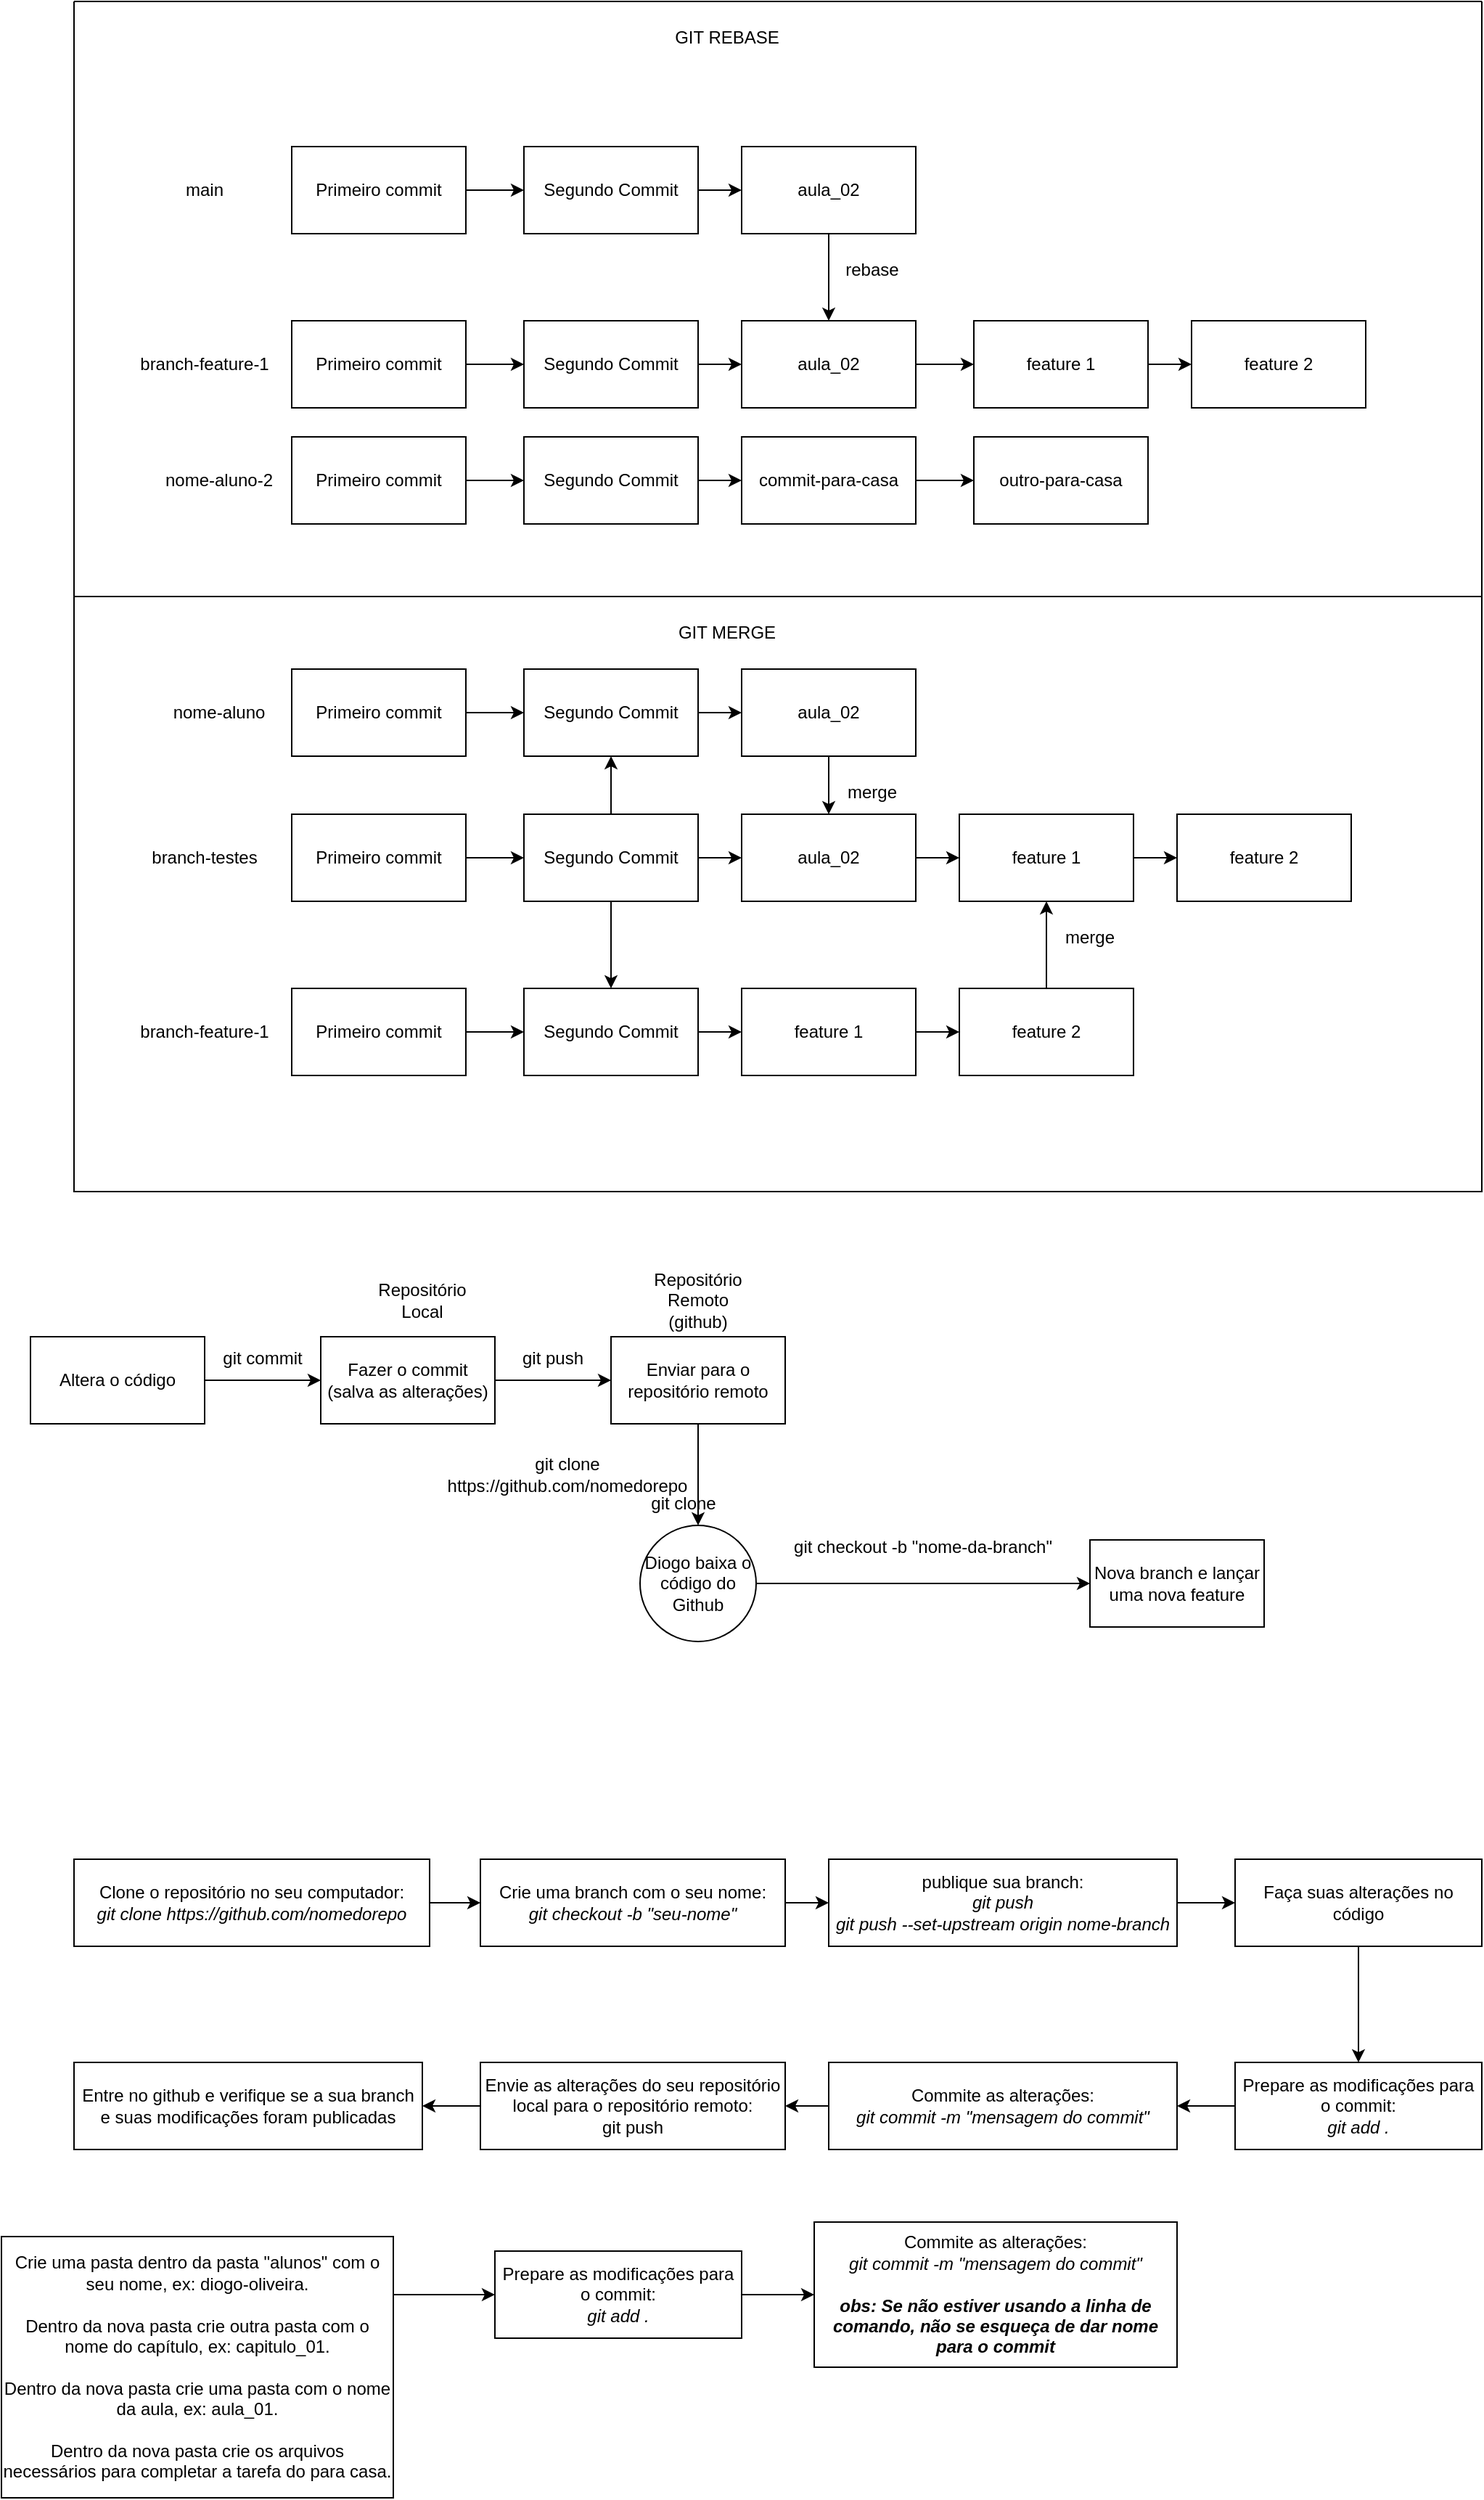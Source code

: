 <mxfile>
    <diagram id="Geppf1IiX1dISetUbUdb" name="Page-1">
        <mxGraphModel dx="410" dy="1266" grid="1" gridSize="10" guides="1" tooltips="1" connect="1" arrows="1" fold="1" page="1" pageScale="1" pageWidth="850" pageHeight="1100" math="0" shadow="0">
            <root>
                <mxCell id="0"/>
                <mxCell id="1" parent="0"/>
                <mxCell id="3" value="Repositório Local" style="text;html=1;strokeColor=none;fillColor=none;align=center;verticalAlign=middle;whiteSpace=wrap;rounded=0;" parent="1" vertex="1">
                    <mxGeometry x="380" y="240" width="60" height="30" as="geometry"/>
                </mxCell>
                <mxCell id="4" value="Repositório&lt;br&gt;Remoto&lt;br&gt;(github)" style="text;html=1;strokeColor=none;fillColor=none;align=center;verticalAlign=middle;whiteSpace=wrap;rounded=0;" parent="1" vertex="1">
                    <mxGeometry x="570" y="240" width="60" height="30" as="geometry"/>
                </mxCell>
                <mxCell id="9" value="" style="edgeStyle=none;html=1;" parent="1" source="7" target="8" edge="1">
                    <mxGeometry relative="1" as="geometry"/>
                </mxCell>
                <mxCell id="7" value="Altera o código" style="rounded=0;whiteSpace=wrap;html=1;" parent="1" vertex="1">
                    <mxGeometry x="140" y="280" width="120" height="60" as="geometry"/>
                </mxCell>
                <mxCell id="11" value="" style="edgeStyle=none;html=1;" parent="1" source="8" target="10" edge="1">
                    <mxGeometry relative="1" as="geometry"/>
                </mxCell>
                <mxCell id="8" value="Fazer o commit&lt;br&gt;(salva as alterações)" style="whiteSpace=wrap;html=1;rounded=0;" parent="1" vertex="1">
                    <mxGeometry x="340" y="280" width="120" height="60" as="geometry"/>
                </mxCell>
                <mxCell id="16" value="" style="edgeStyle=none;html=1;" parent="1" source="10" target="15" edge="1">
                    <mxGeometry relative="1" as="geometry"/>
                </mxCell>
                <mxCell id="10" value="Enviar para o repositório remoto" style="whiteSpace=wrap;html=1;rounded=0;" parent="1" vertex="1">
                    <mxGeometry x="540" y="280" width="120" height="60" as="geometry"/>
                </mxCell>
                <mxCell id="13" value="git push" style="text;html=1;strokeColor=none;fillColor=none;align=center;verticalAlign=middle;whiteSpace=wrap;rounded=0;" parent="1" vertex="1">
                    <mxGeometry x="470" y="280" width="60" height="30" as="geometry"/>
                </mxCell>
                <mxCell id="14" value="git commit" style="text;html=1;strokeColor=none;fillColor=none;align=center;verticalAlign=middle;whiteSpace=wrap;rounded=0;" parent="1" vertex="1">
                    <mxGeometry x="270" y="280" width="60" height="30" as="geometry"/>
                </mxCell>
                <mxCell id="18" value="" style="edgeStyle=none;html=1;" parent="1" source="15" target="17" edge="1">
                    <mxGeometry relative="1" as="geometry"/>
                </mxCell>
                <mxCell id="15" value="Diogo baixa o código do Github" style="ellipse;whiteSpace=wrap;html=1;rounded=0;" parent="1" vertex="1">
                    <mxGeometry x="560" y="410" width="80" height="80" as="geometry"/>
                </mxCell>
                <mxCell id="17" value="Nova branch e lançar uma nova feature" style="whiteSpace=wrap;html=1;rounded=0;" parent="1" vertex="1">
                    <mxGeometry x="870" y="420" width="120" height="60" as="geometry"/>
                </mxCell>
                <mxCell id="19" value="git clone https://github.com/nomedorepo" style="text;html=1;strokeColor=none;fillColor=none;align=center;verticalAlign=middle;whiteSpace=wrap;rounded=0;" parent="1" vertex="1">
                    <mxGeometry x="480" y="360" width="60" height="30" as="geometry"/>
                </mxCell>
                <mxCell id="20" value="git checkout -b &quot;nome-da-branch&quot;" style="text;html=1;strokeColor=none;fillColor=none;align=center;verticalAlign=middle;whiteSpace=wrap;rounded=0;" parent="1" vertex="1">
                    <mxGeometry x="650" y="410" width="210" height="30" as="geometry"/>
                </mxCell>
                <mxCell id="23" value="" style="edgeStyle=none;html=1;" parent="1" source="21" target="22" edge="1">
                    <mxGeometry relative="1" as="geometry"/>
                </mxCell>
                <mxCell id="21" value="Primeiro commit" style="rounded=0;whiteSpace=wrap;html=1;" parent="1" vertex="1">
                    <mxGeometry x="320" y="-80" width="120" height="60" as="geometry"/>
                </mxCell>
                <mxCell id="50" value="" style="edgeStyle=none;html=1;" parent="1" source="22" target="49" edge="1">
                    <mxGeometry relative="1" as="geometry"/>
                </mxCell>
                <mxCell id="87" style="edgeStyle=none;html=1;entryX=0.5;entryY=0;entryDx=0;entryDy=0;" parent="1" source="22" target="27" edge="1">
                    <mxGeometry relative="1" as="geometry"/>
                </mxCell>
                <mxCell id="92" style="edgeStyle=none;html=1;" parent="1" source="22" target="37" edge="1">
                    <mxGeometry relative="1" as="geometry"/>
                </mxCell>
                <mxCell id="22" value="Segundo Commit" style="whiteSpace=wrap;html=1;rounded=0;" parent="1" vertex="1">
                    <mxGeometry x="480" y="-80" width="120" height="60" as="geometry"/>
                </mxCell>
                <mxCell id="24" value="git clone" style="text;html=1;strokeColor=none;fillColor=none;align=center;verticalAlign=middle;whiteSpace=wrap;rounded=0;" parent="1" vertex="1">
                    <mxGeometry x="560" y="380" width="60" height="30" as="geometry"/>
                </mxCell>
                <mxCell id="25" value="" style="edgeStyle=none;html=1;" parent="1" source="26" target="27" edge="1">
                    <mxGeometry relative="1" as="geometry"/>
                </mxCell>
                <mxCell id="26" value="Primeiro commit" style="rounded=0;whiteSpace=wrap;html=1;" parent="1" vertex="1">
                    <mxGeometry x="320" y="40" width="120" height="60" as="geometry"/>
                </mxCell>
                <mxCell id="31" value="" style="edgeStyle=none;html=1;" parent="1" source="27" target="30" edge="1">
                    <mxGeometry relative="1" as="geometry"/>
                </mxCell>
                <mxCell id="27" value="Segundo Commit" style="whiteSpace=wrap;html=1;rounded=0;" parent="1" vertex="1">
                    <mxGeometry x="480" y="40" width="120" height="60" as="geometry"/>
                </mxCell>
                <mxCell id="28" value="branch-testes" style="text;html=1;strokeColor=none;fillColor=none;align=center;verticalAlign=middle;whiteSpace=wrap;rounded=0;" parent="1" vertex="1">
                    <mxGeometry x="200" y="-65" width="120" height="30" as="geometry"/>
                </mxCell>
                <mxCell id="29" value="branch-feature-1" style="text;html=1;strokeColor=none;fillColor=none;align=center;verticalAlign=middle;whiteSpace=wrap;rounded=0;" parent="1" vertex="1">
                    <mxGeometry x="210" y="55" width="100" height="30" as="geometry"/>
                </mxCell>
                <mxCell id="33" value="" style="edgeStyle=none;html=1;" parent="1" source="30" target="32" edge="1">
                    <mxGeometry relative="1" as="geometry"/>
                </mxCell>
                <mxCell id="30" value="feature 1" style="whiteSpace=wrap;html=1;rounded=0;" parent="1" vertex="1">
                    <mxGeometry x="630" y="40" width="120" height="60" as="geometry"/>
                </mxCell>
                <mxCell id="79" style="edgeStyle=none;html=1;entryX=0.5;entryY=1;entryDx=0;entryDy=0;" parent="1" source="32" target="80" edge="1">
                    <mxGeometry relative="1" as="geometry"/>
                </mxCell>
                <mxCell id="32" value="feature 2" style="whiteSpace=wrap;html=1;rounded=0;" parent="1" vertex="1">
                    <mxGeometry x="780" y="40" width="120" height="60" as="geometry"/>
                </mxCell>
                <mxCell id="35" value="" style="edgeStyle=none;html=1;" parent="1" source="36" target="37" edge="1">
                    <mxGeometry relative="1" as="geometry"/>
                </mxCell>
                <mxCell id="36" value="Primeiro commit" style="rounded=0;whiteSpace=wrap;html=1;" parent="1" vertex="1">
                    <mxGeometry x="320" y="-180" width="120" height="60" as="geometry"/>
                </mxCell>
                <mxCell id="40" value="" style="edgeStyle=none;html=1;" parent="1" source="37" target="39" edge="1">
                    <mxGeometry relative="1" as="geometry"/>
                </mxCell>
                <mxCell id="37" value="Segundo Commit" style="whiteSpace=wrap;html=1;rounded=0;" parent="1" vertex="1">
                    <mxGeometry x="480" y="-180" width="120" height="60" as="geometry"/>
                </mxCell>
                <mxCell id="38" value="nome-aluno" style="text;html=1;strokeColor=none;fillColor=none;align=center;verticalAlign=middle;whiteSpace=wrap;rounded=0;" parent="1" vertex="1">
                    <mxGeometry x="230" y="-165" width="80" height="30" as="geometry"/>
                </mxCell>
                <mxCell id="89" style="edgeStyle=none;html=1;entryX=0.5;entryY=0;entryDx=0;entryDy=0;" parent="1" source="39" target="49" edge="1">
                    <mxGeometry relative="1" as="geometry"/>
                </mxCell>
                <mxCell id="39" value="aula_02" style="whiteSpace=wrap;html=1;rounded=0;" parent="1" vertex="1">
                    <mxGeometry x="630" y="-180" width="120" height="60" as="geometry"/>
                </mxCell>
                <mxCell id="41" value="" style="edgeStyle=none;html=1;" parent="1" source="42" target="44" edge="1">
                    <mxGeometry relative="1" as="geometry"/>
                </mxCell>
                <mxCell id="42" value="Primeiro commit" style="rounded=0;whiteSpace=wrap;html=1;" parent="1" vertex="1">
                    <mxGeometry x="320" y="-340" width="120" height="60" as="geometry"/>
                </mxCell>
                <mxCell id="43" value="" style="edgeStyle=none;html=1;" parent="1" source="44" target="46" edge="1">
                    <mxGeometry relative="1" as="geometry"/>
                </mxCell>
                <mxCell id="44" value="Segundo Commit" style="whiteSpace=wrap;html=1;rounded=0;" parent="1" vertex="1">
                    <mxGeometry x="480" y="-340" width="120" height="60" as="geometry"/>
                </mxCell>
                <mxCell id="45" value="nome-aluno-2" style="text;html=1;strokeColor=none;fillColor=none;align=center;verticalAlign=middle;whiteSpace=wrap;rounded=0;" parent="1" vertex="1">
                    <mxGeometry x="230" y="-325" width="80" height="30" as="geometry"/>
                </mxCell>
                <mxCell id="48" value="" style="edgeStyle=none;html=1;" parent="1" source="46" target="47" edge="1">
                    <mxGeometry relative="1" as="geometry"/>
                </mxCell>
                <mxCell id="46" value="commit-para-casa" style="whiteSpace=wrap;html=1;rounded=0;" parent="1" vertex="1">
                    <mxGeometry x="630" y="-340" width="120" height="60" as="geometry"/>
                </mxCell>
                <mxCell id="47" value="outro-para-casa" style="whiteSpace=wrap;html=1;rounded=0;" parent="1" vertex="1">
                    <mxGeometry x="790" y="-340" width="120" height="60" as="geometry"/>
                </mxCell>
                <mxCell id="83" style="edgeStyle=none;html=1;entryX=0;entryY=0.5;entryDx=0;entryDy=0;" parent="1" source="49" target="80" edge="1">
                    <mxGeometry relative="1" as="geometry"/>
                </mxCell>
                <mxCell id="49" value="aula_02" style="whiteSpace=wrap;html=1;rounded=0;" parent="1" vertex="1">
                    <mxGeometry x="630" y="-80" width="120" height="60" as="geometry"/>
                </mxCell>
                <mxCell id="54" value="merge" style="text;html=1;strokeColor=none;fillColor=none;align=center;verticalAlign=middle;whiteSpace=wrap;rounded=0;" parent="1" vertex="1">
                    <mxGeometry x="810" y="-10" width="120" height="30" as="geometry"/>
                </mxCell>
                <mxCell id="55" value="" style="edgeStyle=none;html=1;" parent="1" source="56" target="58" edge="1">
                    <mxGeometry relative="1" as="geometry"/>
                </mxCell>
                <mxCell id="56" value="Primeiro commit" style="rounded=0;whiteSpace=wrap;html=1;" parent="1" vertex="1">
                    <mxGeometry x="320" y="-540" width="120" height="60" as="geometry"/>
                </mxCell>
                <mxCell id="57" value="" style="edgeStyle=none;html=1;" parent="1" source="58" target="70" edge="1">
                    <mxGeometry relative="1" as="geometry"/>
                </mxCell>
                <mxCell id="58" value="Segundo Commit" style="whiteSpace=wrap;html=1;rounded=0;" parent="1" vertex="1">
                    <mxGeometry x="480" y="-540" width="120" height="60" as="geometry"/>
                </mxCell>
                <mxCell id="59" value="" style="edgeStyle=none;html=1;" parent="1" source="60" target="62" edge="1">
                    <mxGeometry relative="1" as="geometry"/>
                </mxCell>
                <mxCell id="60" value="Primeiro commit" style="rounded=0;whiteSpace=wrap;html=1;" parent="1" vertex="1">
                    <mxGeometry x="320" y="-420" width="120" height="60" as="geometry"/>
                </mxCell>
                <mxCell id="75" style="edgeStyle=none;html=1;entryX=0;entryY=0.5;entryDx=0;entryDy=0;" parent="1" source="62" target="73" edge="1">
                    <mxGeometry relative="1" as="geometry"/>
                </mxCell>
                <mxCell id="62" value="Segundo Commit" style="whiteSpace=wrap;html=1;rounded=0;" parent="1" vertex="1">
                    <mxGeometry x="480" y="-420" width="120" height="60" as="geometry"/>
                </mxCell>
                <mxCell id="63" value="main" style="text;html=1;strokeColor=none;fillColor=none;align=center;verticalAlign=middle;whiteSpace=wrap;rounded=0;" parent="1" vertex="1">
                    <mxGeometry x="200" y="-525" width="120" height="30" as="geometry"/>
                </mxCell>
                <mxCell id="64" value="branch-feature-1" style="text;html=1;strokeColor=none;fillColor=none;align=center;verticalAlign=middle;whiteSpace=wrap;rounded=0;" parent="1" vertex="1">
                    <mxGeometry x="210" y="-405" width="100" height="30" as="geometry"/>
                </mxCell>
                <mxCell id="65" value="" style="edgeStyle=none;html=1;" parent="1" source="66" target="68" edge="1">
                    <mxGeometry relative="1" as="geometry"/>
                </mxCell>
                <mxCell id="66" value="feature 1" style="whiteSpace=wrap;html=1;rounded=0;" parent="1" vertex="1">
                    <mxGeometry x="790" y="-420" width="120" height="60" as="geometry"/>
                </mxCell>
                <mxCell id="68" value="feature 2" style="whiteSpace=wrap;html=1;rounded=0;" parent="1" vertex="1">
                    <mxGeometry x="940" y="-420" width="120" height="60" as="geometry"/>
                </mxCell>
                <mxCell id="77" style="edgeStyle=none;html=1;entryX=0.5;entryY=0;entryDx=0;entryDy=0;" parent="1" source="70" target="73" edge="1">
                    <mxGeometry relative="1" as="geometry"/>
                </mxCell>
                <mxCell id="70" value="aula_02" style="whiteSpace=wrap;html=1;rounded=0;" parent="1" vertex="1">
                    <mxGeometry x="630" y="-540" width="120" height="60" as="geometry"/>
                </mxCell>
                <mxCell id="72" value="rebase" style="text;html=1;strokeColor=none;fillColor=none;align=center;verticalAlign=middle;whiteSpace=wrap;rounded=0;" parent="1" vertex="1">
                    <mxGeometry x="660" y="-470" width="120" height="30" as="geometry"/>
                </mxCell>
                <mxCell id="76" style="edgeStyle=none;html=1;entryX=0;entryY=0.5;entryDx=0;entryDy=0;" parent="1" source="73" target="66" edge="1">
                    <mxGeometry relative="1" as="geometry"/>
                </mxCell>
                <mxCell id="73" value="aula_02" style="whiteSpace=wrap;html=1;rounded=0;" parent="1" vertex="1">
                    <mxGeometry x="630" y="-420" width="120" height="60" as="geometry"/>
                </mxCell>
                <mxCell id="82" style="edgeStyle=none;html=1;" parent="1" source="80" target="81" edge="1">
                    <mxGeometry relative="1" as="geometry"/>
                </mxCell>
                <mxCell id="80" value="feature 1" style="whiteSpace=wrap;html=1;rounded=0;" parent="1" vertex="1">
                    <mxGeometry x="780" y="-80" width="120" height="60" as="geometry"/>
                </mxCell>
                <mxCell id="81" value="feature 2" style="whiteSpace=wrap;html=1;rounded=0;" parent="1" vertex="1">
                    <mxGeometry x="930" y="-80" width="120" height="60" as="geometry"/>
                </mxCell>
                <mxCell id="90" value="merge" style="text;html=1;strokeColor=none;fillColor=none;align=center;verticalAlign=middle;whiteSpace=wrap;rounded=0;" parent="1" vertex="1">
                    <mxGeometry x="660" y="-110" width="120" height="30" as="geometry"/>
                </mxCell>
                <mxCell id="94" value="" style="swimlane;startSize=0;" parent="1" vertex="1">
                    <mxGeometry x="170" y="-640" width="970" height="410" as="geometry"/>
                </mxCell>
                <mxCell id="93" value="GIT REBASE" style="text;html=1;strokeColor=none;fillColor=none;align=center;verticalAlign=middle;whiteSpace=wrap;rounded=0;" parent="94" vertex="1">
                    <mxGeometry x="410" y="10" width="80" height="30" as="geometry"/>
                </mxCell>
                <mxCell id="95" value="" style="swimlane;startSize=0;" parent="1" vertex="1">
                    <mxGeometry x="170" y="-230" width="970" height="410" as="geometry"/>
                </mxCell>
                <mxCell id="96" value="GIT MERGE" style="text;html=1;strokeColor=none;fillColor=none;align=center;verticalAlign=middle;whiteSpace=wrap;rounded=0;" parent="95" vertex="1">
                    <mxGeometry x="410" y="10" width="80" height="30" as="geometry"/>
                </mxCell>
                <mxCell id="100" value="" style="edgeStyle=none;html=1;" parent="1" source="97" target="99" edge="1">
                    <mxGeometry relative="1" as="geometry"/>
                </mxCell>
                <mxCell id="97" value="Clone o repositório no seu computador:&lt;br&gt;&lt;i&gt;git clone https://github.com/nomedorepo&lt;/i&gt;" style="rounded=0;whiteSpace=wrap;html=1;" parent="1" vertex="1">
                    <mxGeometry x="170" y="640" width="245" height="60" as="geometry"/>
                </mxCell>
                <mxCell id="102" value="" style="edgeStyle=none;html=1;" parent="1" source="99" target="101" edge="1">
                    <mxGeometry relative="1" as="geometry"/>
                </mxCell>
                <mxCell id="99" value="Crie uma branch com o seu nome:&lt;br&gt;&lt;i&gt;git checkout -b &quot;seu-nome&quot;&lt;/i&gt;" style="whiteSpace=wrap;html=1;rounded=0;" parent="1" vertex="1">
                    <mxGeometry x="450" y="640" width="210" height="60" as="geometry"/>
                </mxCell>
                <mxCell id="104" value="" style="edgeStyle=none;html=1;" parent="1" source="101" target="103" edge="1">
                    <mxGeometry relative="1" as="geometry"/>
                </mxCell>
                <mxCell id="101" value="publique sua branch:&lt;br&gt;&lt;i&gt;git push&lt;br&gt;git push --set-upstream origin nome-branch&lt;br&gt;&lt;/i&gt;" style="whiteSpace=wrap;html=1;rounded=0;" parent="1" vertex="1">
                    <mxGeometry x="690" y="640" width="240" height="60" as="geometry"/>
                </mxCell>
                <mxCell id="108" value="" style="edgeStyle=none;html=1;" parent="1" source="103" target="107" edge="1">
                    <mxGeometry relative="1" as="geometry"/>
                </mxCell>
                <mxCell id="103" value="Faça suas alterações no código" style="whiteSpace=wrap;html=1;rounded=0;" parent="1" vertex="1">
                    <mxGeometry x="970" y="640" width="170" height="60" as="geometry"/>
                </mxCell>
                <mxCell id="111" value="" style="edgeStyle=none;html=1;" parent="1" source="105" target="110" edge="1">
                    <mxGeometry relative="1" as="geometry"/>
                </mxCell>
                <mxCell id="105" value="Commite as alterações:&lt;br&gt;&lt;i&gt;git commit -m &quot;mensagem do commit&quot;&lt;/i&gt;" style="whiteSpace=wrap;html=1;rounded=0;" parent="1" vertex="1">
                    <mxGeometry x="690" y="780" width="240" height="60" as="geometry"/>
                </mxCell>
                <mxCell id="109" style="edgeStyle=none;html=1;entryX=1;entryY=0.5;entryDx=0;entryDy=0;" parent="1" source="107" target="105" edge="1">
                    <mxGeometry relative="1" as="geometry"/>
                </mxCell>
                <mxCell id="107" value="Prepare as modificações para o commit:&lt;br&gt;&lt;i&gt;git add .&lt;/i&gt;" style="whiteSpace=wrap;html=1;rounded=0;" parent="1" vertex="1">
                    <mxGeometry x="970" y="780" width="170" height="60" as="geometry"/>
                </mxCell>
                <mxCell id="113" value="" style="edgeStyle=none;html=1;" parent="1" source="110" target="112" edge="1">
                    <mxGeometry relative="1" as="geometry"/>
                </mxCell>
                <mxCell id="110" value="Envie as alterações do seu repositório local para o repositório remoto:&lt;br&gt;git push" style="whiteSpace=wrap;html=1;rounded=0;" parent="1" vertex="1">
                    <mxGeometry x="450" y="780" width="210" height="60" as="geometry"/>
                </mxCell>
                <mxCell id="112" value="Entre no github e verifique se a sua branch e suas modificações foram publicadas" style="whiteSpace=wrap;html=1;rounded=0;" parent="1" vertex="1">
                    <mxGeometry x="170" y="780" width="240" height="60" as="geometry"/>
                </mxCell>
                <mxCell id="116" style="edgeStyle=none;html=1;entryX=0;entryY=0.5;entryDx=0;entryDy=0;" parent="1" target="115" edge="1">
                    <mxGeometry relative="1" as="geometry">
                        <mxPoint x="390" y="940" as="sourcePoint"/>
                    </mxGeometry>
                </mxCell>
                <mxCell id="114" value="Crie uma pasta dentro da pasta &quot;alunos&quot; com o seu nome, ex: diogo-oliveira.&lt;br&gt;&lt;br&gt;Dentro da nova pasta crie outra pasta com o nome do capítulo, ex: capitulo_01.&lt;br&gt;&lt;br&gt;Dentro da nova pasta crie uma pasta com o nome da aula, ex: aula_01.&lt;br&gt;&lt;br&gt;Dentro da nova pasta crie os arquivos necessários para completar a tarefa do para casa." style="whiteSpace=wrap;html=1;rounded=0;" parent="1" vertex="1">
                    <mxGeometry x="120" y="900" width="270" height="180" as="geometry"/>
                </mxCell>
                <mxCell id="118" style="edgeStyle=none;html=1;" parent="1" source="115" target="117" edge="1">
                    <mxGeometry relative="1" as="geometry"/>
                </mxCell>
                <mxCell id="115" value="Prepare as modificações para o commit:&lt;br&gt;&lt;i&gt;git add .&lt;/i&gt;" style="whiteSpace=wrap;html=1;rounded=0;" parent="1" vertex="1">
                    <mxGeometry x="460" y="910" width="170" height="60" as="geometry"/>
                </mxCell>
                <mxCell id="117" value="Commite as alterações:&lt;br&gt;&lt;i&gt;git commit -m &quot;mensagem do commit&quot;&lt;br&gt;&lt;br&gt;&lt;b&gt;obs: Se não estiver usando a linha de comando, não se esqueça de dar nome para o commit&lt;/b&gt;&lt;br&gt;&lt;/i&gt;" style="whiteSpace=wrap;html=1;rounded=0;" parent="1" vertex="1">
                    <mxGeometry x="680" y="890" width="250" height="100" as="geometry"/>
                </mxCell>
            </root>
        </mxGraphModel>
    </diagram>
</mxfile>